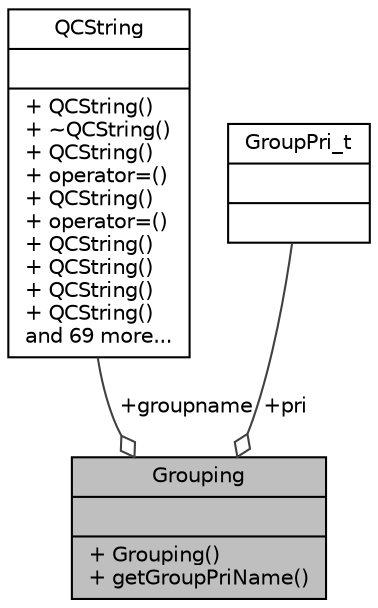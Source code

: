 digraph "Grouping"
{
 // LATEX_PDF_SIZE
  edge [fontname="Helvetica",fontsize="10",labelfontname="Helvetica",labelfontsize="10"];
  node [fontname="Helvetica",fontsize="10",shape=record];
  Node1 [label="{Grouping\n||+ Grouping()\l+ getGroupPriName()\l}",height=0.2,width=0.4,color="black", fillcolor="grey75", style="filled", fontcolor="black",tooltip=" "];
  Node2 -> Node1 [color="grey25",fontsize="10",style="solid",label=" +groupname" ,arrowhead="odiamond"];
  Node2 [label="{QCString\n||+ QCString()\l+ ~QCString()\l+ QCString()\l+ operator=()\l+ QCString()\l+ operator=()\l+ QCString()\l+ QCString()\l+ QCString()\l+ QCString()\land 69 more...\l}",height=0.2,width=0.4,color="black", fillcolor="white", style="filled",URL="$classQCString.html",tooltip=" "];
  Node3 -> Node1 [color="grey25",fontsize="10",style="solid",label=" +pri" ,arrowhead="odiamond"];
  Node3 [label="{GroupPri_t\n||}",height=0.2,width=0.4,color="black", fillcolor="white", style="filled",tooltip=" "];
}
